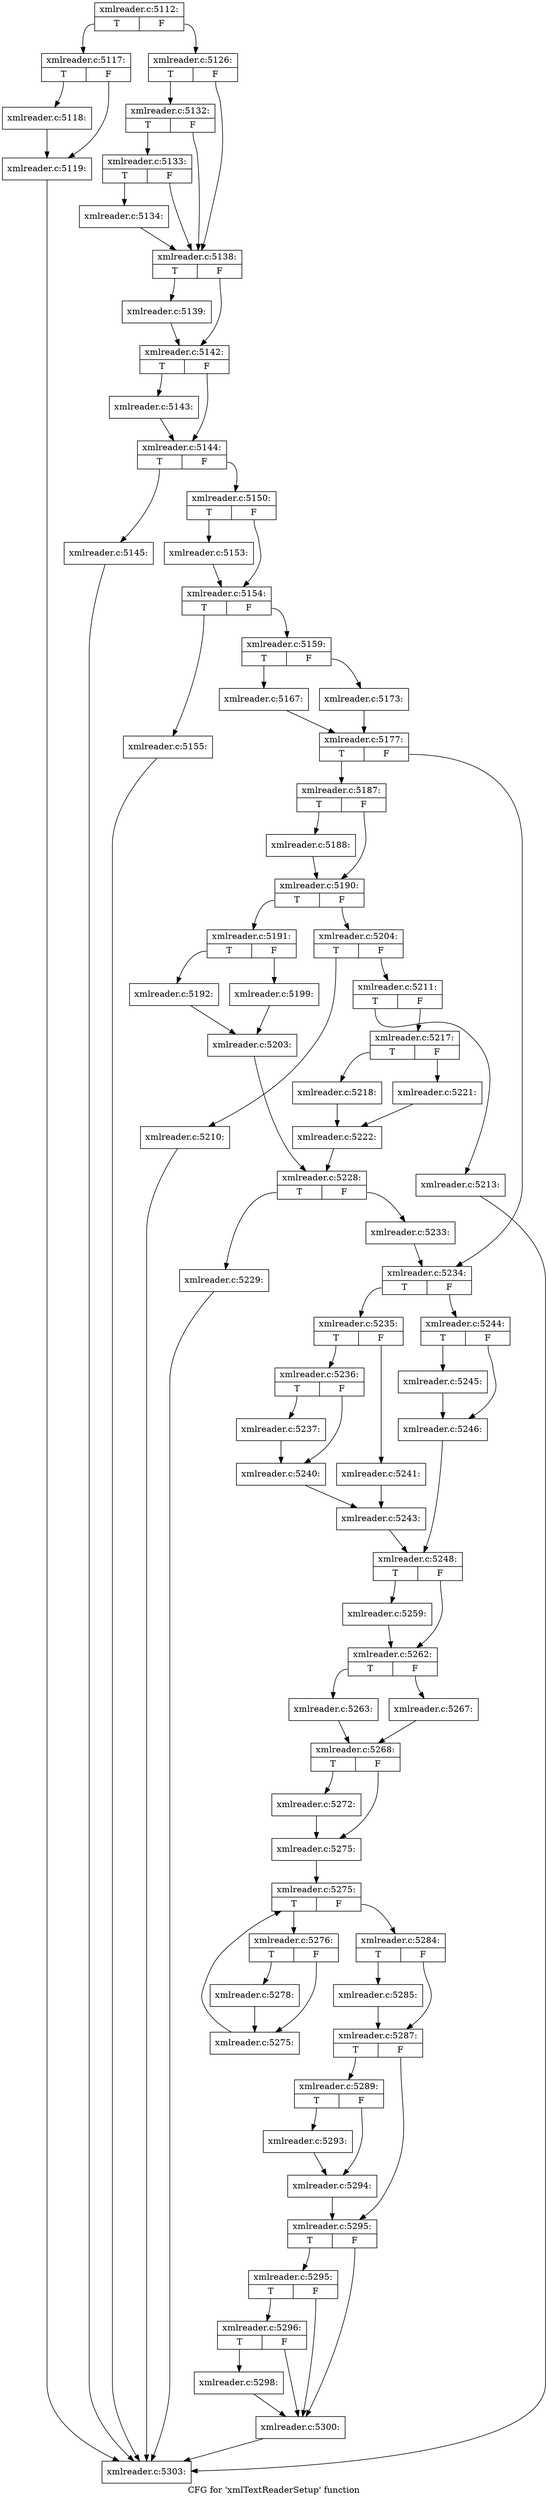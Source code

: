 digraph "CFG for 'xmlTextReaderSetup' function" {
	label="CFG for 'xmlTextReaderSetup' function";

	Node0x48e9b70 [shape=record,label="{xmlreader.c:5112:|{<s0>T|<s1>F}}"];
	Node0x48e9b70:s0 -> Node0x48eaed0;
	Node0x48e9b70:s1 -> Node0x48eaf20;
	Node0x48eaed0 [shape=record,label="{xmlreader.c:5117:|{<s0>T|<s1>F}}"];
	Node0x48eaed0:s0 -> Node0x48eb2e0;
	Node0x48eaed0:s1 -> Node0x48eb330;
	Node0x48eb2e0 [shape=record,label="{xmlreader.c:5118:}"];
	Node0x48eb2e0 -> Node0x48eb330;
	Node0x48eb330 [shape=record,label="{xmlreader.c:5119:}"];
	Node0x48eb330 -> Node0x48e9df0;
	Node0x48eaf20 [shape=record,label="{xmlreader.c:5126:|{<s0>T|<s1>F}}"];
	Node0x48eaf20:s0 -> Node0x48ec680;
	Node0x48eaf20:s1 -> Node0x48ec5b0;
	Node0x48ec680 [shape=record,label="{xmlreader.c:5132:|{<s0>T|<s1>F}}"];
	Node0x48ec680:s0 -> Node0x48ec600;
	Node0x48ec680:s1 -> Node0x48ec5b0;
	Node0x48ec600 [shape=record,label="{xmlreader.c:5133:|{<s0>T|<s1>F}}"];
	Node0x48ec600:s0 -> Node0x48ec560;
	Node0x48ec600:s1 -> Node0x48ec5b0;
	Node0x48ec560 [shape=record,label="{xmlreader.c:5134:}"];
	Node0x48ec560 -> Node0x48ec5b0;
	Node0x48ec5b0 [shape=record,label="{xmlreader.c:5138:|{<s0>T|<s1>F}}"];
	Node0x48ec5b0:s0 -> Node0x48ed9f0;
	Node0x48ec5b0:s1 -> Node0x48eda40;
	Node0x48ed9f0 [shape=record,label="{xmlreader.c:5139:}"];
	Node0x48ed9f0 -> Node0x48eda40;
	Node0x48eda40 [shape=record,label="{xmlreader.c:5142:|{<s0>T|<s1>F}}"];
	Node0x48eda40:s0 -> Node0x48ee450;
	Node0x48eda40:s1 -> Node0x48ee4a0;
	Node0x48ee450 [shape=record,label="{xmlreader.c:5143:}"];
	Node0x48ee450 -> Node0x48ee4a0;
	Node0x48ee4a0 [shape=record,label="{xmlreader.c:5144:|{<s0>T|<s1>F}}"];
	Node0x48ee4a0:s0 -> Node0x48eec50;
	Node0x48ee4a0:s1 -> Node0x48eeca0;
	Node0x48eec50 [shape=record,label="{xmlreader.c:5145:}"];
	Node0x48eec50 -> Node0x48e9df0;
	Node0x48eeca0 [shape=record,label="{xmlreader.c:5150:|{<s0>T|<s1>F}}"];
	Node0x48eeca0:s0 -> Node0x48ef8f0;
	Node0x48eeca0:s1 -> Node0x48ef940;
	Node0x48ef8f0 [shape=record,label="{xmlreader.c:5153:}"];
	Node0x48ef8f0 -> Node0x48ef940;
	Node0x48ef940 [shape=record,label="{xmlreader.c:5154:|{<s0>T|<s1>F}}"];
	Node0x48ef940:s0 -> Node0x48f01e0;
	Node0x48ef940:s1 -> Node0x48f0230;
	Node0x48f01e0 [shape=record,label="{xmlreader.c:5155:}"];
	Node0x48f01e0 -> Node0x48e9df0;
	Node0x48f0230 [shape=record,label="{xmlreader.c:5159:|{<s0>T|<s1>F}}"];
	Node0x48f0230:s0 -> Node0x48f1f60;
	Node0x48f0230:s1 -> Node0x48f2000;
	Node0x48f1f60 [shape=record,label="{xmlreader.c:5167:}"];
	Node0x48f1f60 -> Node0x48f1fb0;
	Node0x48f2000 [shape=record,label="{xmlreader.c:5173:}"];
	Node0x48f2000 -> Node0x48f1fb0;
	Node0x48f1fb0 [shape=record,label="{xmlreader.c:5177:|{<s0>T|<s1>F}}"];
	Node0x48f1fb0:s0 -> Node0x48f5850;
	Node0x48f1fb0:s1 -> Node0x48f58a0;
	Node0x48f5850 [shape=record,label="{xmlreader.c:5187:|{<s0>T|<s1>F}}"];
	Node0x48f5850:s0 -> Node0x48f5c60;
	Node0x48f5850:s1 -> Node0x48f5cb0;
	Node0x48f5c60 [shape=record,label="{xmlreader.c:5188:}"];
	Node0x48f5c60 -> Node0x48f5cb0;
	Node0x48f5cb0 [shape=record,label="{xmlreader.c:5190:|{<s0>T|<s1>F}}"];
	Node0x48f5cb0:s0 -> Node0x48f6550;
	Node0x48f5cb0:s1 -> Node0x48f65f0;
	Node0x48f6550 [shape=record,label="{xmlreader.c:5191:|{<s0>T|<s1>F}}"];
	Node0x48f6550:s0 -> Node0x48f6ae0;
	Node0x48f6550:s1 -> Node0x48f6b80;
	Node0x48f6ae0 [shape=record,label="{xmlreader.c:5192:}"];
	Node0x48f6ae0 -> Node0x48f6b30;
	Node0x48f6b80 [shape=record,label="{xmlreader.c:5199:}"];
	Node0x48f6b80 -> Node0x48f6b30;
	Node0x48f6b30 [shape=record,label="{xmlreader.c:5203:}"];
	Node0x48f6b30 -> Node0x48f65a0;
	Node0x48f65f0 [shape=record,label="{xmlreader.c:5204:|{<s0>T|<s1>F}}"];
	Node0x48f65f0:s0 -> Node0x48f9ef0;
	Node0x48f65f0:s1 -> Node0x48fa220;
	Node0x48f9ef0 [shape=record,label="{xmlreader.c:5210:}"];
	Node0x48f9ef0 -> Node0x48e9df0;
	Node0x48fa220 [shape=record,label="{xmlreader.c:5211:|{<s0>T|<s1>F}}"];
	Node0x48fa220:s0 -> Node0x48fac90;
	Node0x48fa220:s1 -> Node0x48faec0;
	Node0x48fac90 [shape=record,label="{xmlreader.c:5213:}"];
	Node0x48fac90 -> Node0x48e9df0;
	Node0x48faec0 [shape=record,label="{xmlreader.c:5217:|{<s0>T|<s1>F}}"];
	Node0x48faec0:s0 -> Node0x48fb3f0;
	Node0x48faec0:s1 -> Node0x48fb490;
	Node0x48fb3f0 [shape=record,label="{xmlreader.c:5218:}"];
	Node0x48fb3f0 -> Node0x48fb440;
	Node0x48fb490 [shape=record,label="{xmlreader.c:5221:}"];
	Node0x48fb490 -> Node0x48fb440;
	Node0x48fb440 [shape=record,label="{xmlreader.c:5222:}"];
	Node0x48fb440 -> Node0x48f65a0;
	Node0x48f65a0 [shape=record,label="{xmlreader.c:5228:|{<s0>T|<s1>F}}"];
	Node0x48f65a0:s0 -> Node0x48fbe50;
	Node0x48f65a0:s1 -> Node0x48fc100;
	Node0x48fbe50 [shape=record,label="{xmlreader.c:5229:}"];
	Node0x48fbe50 -> Node0x48e9df0;
	Node0x48fc100 [shape=record,label="{xmlreader.c:5233:}"];
	Node0x48fc100 -> Node0x48f58a0;
	Node0x48f58a0 [shape=record,label="{xmlreader.c:5234:|{<s0>T|<s1>F}}"];
	Node0x48f58a0:s0 -> Node0x48fd8d0;
	Node0x48f58a0:s1 -> Node0x48fd970;
	Node0x48fd8d0 [shape=record,label="{xmlreader.c:5235:|{<s0>T|<s1>F}}"];
	Node0x48fd8d0:s0 -> Node0x48fdde0;
	Node0x48fd8d0:s1 -> Node0x48fde80;
	Node0x48fdde0 [shape=record,label="{xmlreader.c:5236:|{<s0>T|<s1>F}}"];
	Node0x48fdde0:s0 -> Node0x48fe3c0;
	Node0x48fdde0:s1 -> Node0x48fe410;
	Node0x48fe3c0 [shape=record,label="{xmlreader.c:5237:}"];
	Node0x48fe3c0 -> Node0x48fe410;
	Node0x48fe410 [shape=record,label="{xmlreader.c:5240:}"];
	Node0x48fe410 -> Node0x48fde30;
	Node0x48fde80 [shape=record,label="{xmlreader.c:5241:}"];
	Node0x48fde80 -> Node0x48fde30;
	Node0x48fde30 [shape=record,label="{xmlreader.c:5243:}"];
	Node0x48fde30 -> Node0x48fd920;
	Node0x48fd970 [shape=record,label="{xmlreader.c:5244:|{<s0>T|<s1>F}}"];
	Node0x48fd970:s0 -> Node0x48ffac0;
	Node0x48fd970:s1 -> Node0x48ffb10;
	Node0x48ffac0 [shape=record,label="{xmlreader.c:5245:}"];
	Node0x48ffac0 -> Node0x48ffb10;
	Node0x48ffb10 [shape=record,label="{xmlreader.c:5246:}"];
	Node0x48ffb10 -> Node0x48fd920;
	Node0x48fd920 [shape=record,label="{xmlreader.c:5248:|{<s0>T|<s1>F}}"];
	Node0x48fd920:s0 -> Node0x4901ba0;
	Node0x48fd920:s1 -> Node0x4901bf0;
	Node0x4901ba0 [shape=record,label="{xmlreader.c:5259:}"];
	Node0x4901ba0 -> Node0x4901bf0;
	Node0x4901bf0 [shape=record,label="{xmlreader.c:5262:|{<s0>T|<s1>F}}"];
	Node0x4901bf0:s0 -> Node0x4902630;
	Node0x4901bf0:s1 -> Node0x49026d0;
	Node0x4902630 [shape=record,label="{xmlreader.c:5263:}"];
	Node0x4902630 -> Node0x4902680;
	Node0x49026d0 [shape=record,label="{xmlreader.c:5267:}"];
	Node0x49026d0 -> Node0x4902680;
	Node0x4902680 [shape=record,label="{xmlreader.c:5268:|{<s0>T|<s1>F}}"];
	Node0x4902680:s0 -> Node0x4903bf0;
	Node0x4902680:s1 -> Node0x4903c40;
	Node0x4903bf0 [shape=record,label="{xmlreader.c:5272:}"];
	Node0x4903bf0 -> Node0x4903c40;
	Node0x4903c40 [shape=record,label="{xmlreader.c:5275:}"];
	Node0x4903c40 -> Node0x49045d0;
	Node0x49045d0 [shape=record,label="{xmlreader.c:5275:|{<s0>T|<s1>F}}"];
	Node0x49045d0:s0 -> Node0x4904ac0;
	Node0x49045d0:s1 -> Node0x49047f0;
	Node0x4904ac0 [shape=record,label="{xmlreader.c:5276:|{<s0>T|<s1>F}}"];
	Node0x4904ac0:s0 -> Node0x4904ec0;
	Node0x4904ac0:s1 -> Node0x4904f10;
	Node0x4904ec0 [shape=record,label="{xmlreader.c:5278:}"];
	Node0x4904ec0 -> Node0x4904f10;
	Node0x4904f10 [shape=record,label="{xmlreader.c:5275:}"];
	Node0x4904f10 -> Node0x49045d0;
	Node0x49047f0 [shape=record,label="{xmlreader.c:5284:|{<s0>T|<s1>F}}"];
	Node0x49047f0:s0 -> Node0x4906310;
	Node0x49047f0:s1 -> Node0x4906360;
	Node0x4906310 [shape=record,label="{xmlreader.c:5285:}"];
	Node0x4906310 -> Node0x4906360;
	Node0x4906360 [shape=record,label="{xmlreader.c:5287:|{<s0>T|<s1>F}}"];
	Node0x4906360:s0 -> Node0x4793aa0;
	Node0x4906360:s1 -> Node0x4793dd0;
	Node0x4793aa0 [shape=record,label="{xmlreader.c:5289:|{<s0>T|<s1>F}}"];
	Node0x4793aa0:s0 -> Node0x4799760;
	Node0x4793aa0:s1 -> Node0x4793590;
	Node0x4799760 [shape=record,label="{xmlreader.c:5293:}"];
	Node0x4799760 -> Node0x4793590;
	Node0x4793590 [shape=record,label="{xmlreader.c:5294:}"];
	Node0x4793590 -> Node0x4793dd0;
	Node0x4793dd0 [shape=record,label="{xmlreader.c:5295:|{<s0>T|<s1>F}}"];
	Node0x4793dd0:s0 -> Node0x490a7e0;
	Node0x4793dd0:s1 -> Node0x4345620;
	Node0x490a7e0 [shape=record,label="{xmlreader.c:5295:|{<s0>T|<s1>F}}"];
	Node0x490a7e0:s0 -> Node0x490a790;
	Node0x490a7e0:s1 -> Node0x4345620;
	Node0x490a790 [shape=record,label="{xmlreader.c:5296:|{<s0>T|<s1>F}}"];
	Node0x490a790:s0 -> Node0x4793430;
	Node0x490a790:s1 -> Node0x4345620;
	Node0x4793430 [shape=record,label="{xmlreader.c:5298:}"];
	Node0x4793430 -> Node0x4345620;
	Node0x4345620 [shape=record,label="{xmlreader.c:5300:}"];
	Node0x4345620 -> Node0x48e9df0;
	Node0x48e9df0 [shape=record,label="{xmlreader.c:5303:}"];
}
